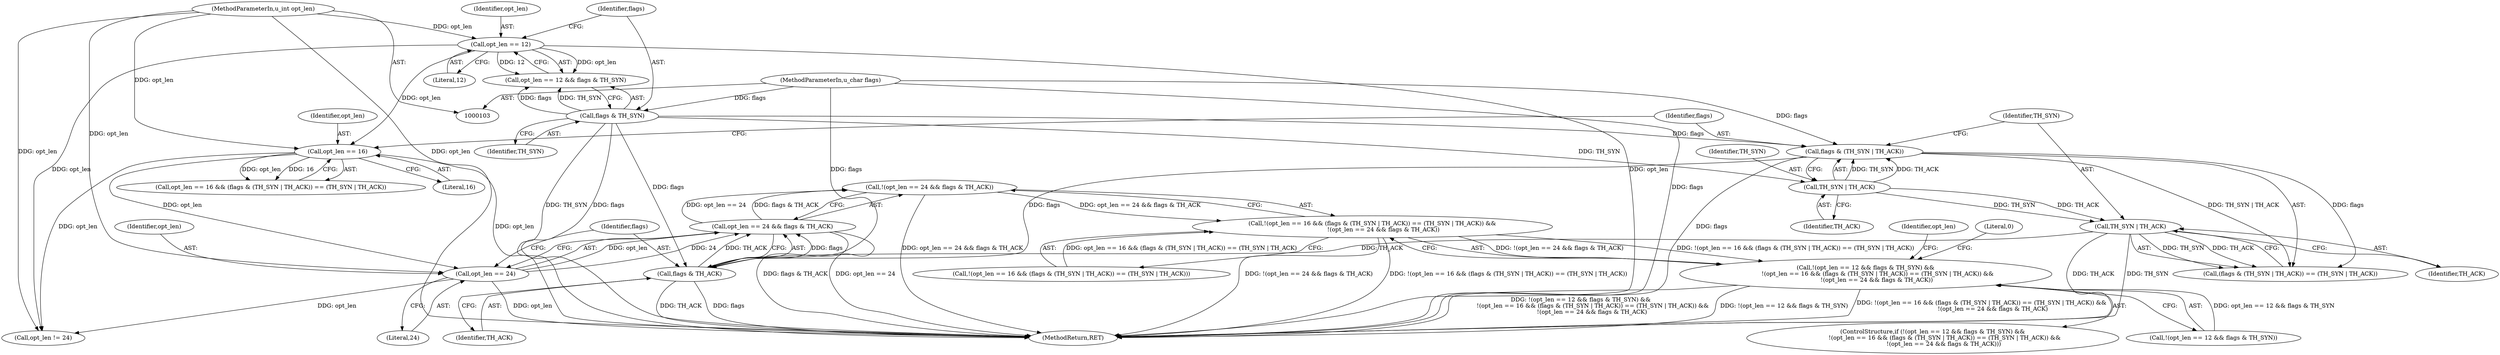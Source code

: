 digraph "1_tcpdump_4c3aee4bb0294c232d56b6d34e9eeb74f630fe8c_2@del" {
"1000140" [label="(Call,!(opt_len == 24 && flags & TH_ACK))"];
"1000141" [label="(Call,opt_len == 24 && flags & TH_ACK)"];
"1000142" [label="(Call,opt_len == 24)"];
"1000128" [label="(Call,opt_len == 16)"];
"1000119" [label="(Call,opt_len == 12)"];
"1000106" [label="(MethodParameterIn,u_int opt_len)"];
"1000145" [label="(Call,flags & TH_ACK)"];
"1000122" [label="(Call,flags & TH_SYN)"];
"1000107" [label="(MethodParameterIn,u_char flags)"];
"1000132" [label="(Call,flags & (TH_SYN | TH_ACK))"];
"1000134" [label="(Call,TH_SYN | TH_ACK)"];
"1000137" [label="(Call,TH_SYN | TH_ACK)"];
"1000125" [label="(Call,!(opt_len == 16 && (flags & (TH_SYN | TH_ACK)) == (TH_SYN | TH_ACK)) &&\n            !(opt_len == 24 && flags & TH_ACK))"];
"1000116" [label="(Call,!(opt_len == 12 && flags & TH_SYN) &&\n             !(opt_len == 16 && (flags & (TH_SYN | TH_ACK)) == (TH_SYN | TH_ACK)) &&\n            !(opt_len == 24 && flags & TH_ACK))"];
"1000107" [label="(MethodParameterIn,u_char flags)"];
"1000122" [label="(Call,flags & TH_SYN)"];
"1000143" [label="(Identifier,opt_len)"];
"1000136" [label="(Identifier,TH_ACK)"];
"1000121" [label="(Literal,12)"];
"1000127" [label="(Call,opt_len == 16 && (flags & (TH_SYN | TH_ACK)) == (TH_SYN | TH_ACK))"];
"1000147" [label="(Identifier,TH_ACK)"];
"1000138" [label="(Identifier,TH_SYN)"];
"1000135" [label="(Identifier,TH_SYN)"];
"1000151" [label="(Call,opt_len != 24)"];
"1000146" [label="(Identifier,flags)"];
"1000134" [label="(Call,TH_SYN | TH_ACK)"];
"1000144" [label="(Literal,24)"];
"1000145" [label="(Call,flags & TH_ACK)"];
"1000152" [label="(Identifier,opt_len)"];
"1000133" [label="(Identifier,flags)"];
"1000131" [label="(Call,(flags & (TH_SYN | TH_ACK)) == (TH_SYN | TH_ACK))"];
"1000141" [label="(Call,opt_len == 24 && flags & TH_ACK)"];
"1000119" [label="(Call,opt_len == 12)"];
"1000265" [label="(MethodReturn,RET)"];
"1000139" [label="(Identifier,TH_ACK)"];
"1000117" [label="(Call,!(opt_len == 12 && flags & TH_SYN))"];
"1000129" [label="(Identifier,opt_len)"];
"1000132" [label="(Call,flags & (TH_SYN | TH_ACK))"];
"1000120" [label="(Identifier,opt_len)"];
"1000142" [label="(Call,opt_len == 24)"];
"1000123" [label="(Identifier,flags)"];
"1000118" [label="(Call,opt_len == 12 && flags & TH_SYN)"];
"1000140" [label="(Call,!(opt_len == 24 && flags & TH_ACK))"];
"1000126" [label="(Call,!(opt_len == 16 && (flags & (TH_SYN | TH_ACK)) == (TH_SYN | TH_ACK)))"];
"1000137" [label="(Call,TH_SYN | TH_ACK)"];
"1000130" [label="(Literal,16)"];
"1000125" [label="(Call,!(opt_len == 16 && (flags & (TH_SYN | TH_ACK)) == (TH_SYN | TH_ACK)) &&\n            !(opt_len == 24 && flags & TH_ACK))"];
"1000106" [label="(MethodParameterIn,u_int opt_len)"];
"1000124" [label="(Identifier,TH_SYN)"];
"1000128" [label="(Call,opt_len == 16)"];
"1000149" [label="(Literal,0)"];
"1000115" [label="(ControlStructure,if (!(opt_len == 12 && flags & TH_SYN) &&\n             !(opt_len == 16 && (flags & (TH_SYN | TH_ACK)) == (TH_SYN | TH_ACK)) &&\n            !(opt_len == 24 && flags & TH_ACK)))"];
"1000116" [label="(Call,!(opt_len == 12 && flags & TH_SYN) &&\n             !(opt_len == 16 && (flags & (TH_SYN | TH_ACK)) == (TH_SYN | TH_ACK)) &&\n            !(opt_len == 24 && flags & TH_ACK))"];
"1000140" -> "1000125"  [label="AST: "];
"1000140" -> "1000141"  [label="CFG: "];
"1000141" -> "1000140"  [label="AST: "];
"1000125" -> "1000140"  [label="CFG: "];
"1000140" -> "1000265"  [label="DDG: opt_len == 24 && flags & TH_ACK"];
"1000140" -> "1000125"  [label="DDG: opt_len == 24 && flags & TH_ACK"];
"1000141" -> "1000140"  [label="DDG: opt_len == 24"];
"1000141" -> "1000140"  [label="DDG: flags & TH_ACK"];
"1000141" -> "1000142"  [label="CFG: "];
"1000141" -> "1000145"  [label="CFG: "];
"1000142" -> "1000141"  [label="AST: "];
"1000145" -> "1000141"  [label="AST: "];
"1000141" -> "1000265"  [label="DDG: opt_len == 24"];
"1000141" -> "1000265"  [label="DDG: flags & TH_ACK"];
"1000142" -> "1000141"  [label="DDG: opt_len"];
"1000142" -> "1000141"  [label="DDG: 24"];
"1000145" -> "1000141"  [label="DDG: flags"];
"1000145" -> "1000141"  [label="DDG: TH_ACK"];
"1000142" -> "1000144"  [label="CFG: "];
"1000143" -> "1000142"  [label="AST: "];
"1000144" -> "1000142"  [label="AST: "];
"1000146" -> "1000142"  [label="CFG: "];
"1000142" -> "1000265"  [label="DDG: opt_len"];
"1000128" -> "1000142"  [label="DDG: opt_len"];
"1000106" -> "1000142"  [label="DDG: opt_len"];
"1000142" -> "1000151"  [label="DDG: opt_len"];
"1000128" -> "1000127"  [label="AST: "];
"1000128" -> "1000130"  [label="CFG: "];
"1000129" -> "1000128"  [label="AST: "];
"1000130" -> "1000128"  [label="AST: "];
"1000133" -> "1000128"  [label="CFG: "];
"1000127" -> "1000128"  [label="CFG: "];
"1000128" -> "1000265"  [label="DDG: opt_len"];
"1000128" -> "1000127"  [label="DDG: opt_len"];
"1000128" -> "1000127"  [label="DDG: 16"];
"1000119" -> "1000128"  [label="DDG: opt_len"];
"1000106" -> "1000128"  [label="DDG: opt_len"];
"1000128" -> "1000151"  [label="DDG: opt_len"];
"1000119" -> "1000118"  [label="AST: "];
"1000119" -> "1000121"  [label="CFG: "];
"1000120" -> "1000119"  [label="AST: "];
"1000121" -> "1000119"  [label="AST: "];
"1000123" -> "1000119"  [label="CFG: "];
"1000118" -> "1000119"  [label="CFG: "];
"1000119" -> "1000265"  [label="DDG: opt_len"];
"1000119" -> "1000118"  [label="DDG: opt_len"];
"1000119" -> "1000118"  [label="DDG: 12"];
"1000106" -> "1000119"  [label="DDG: opt_len"];
"1000119" -> "1000151"  [label="DDG: opt_len"];
"1000106" -> "1000103"  [label="AST: "];
"1000106" -> "1000265"  [label="DDG: opt_len"];
"1000106" -> "1000151"  [label="DDG: opt_len"];
"1000145" -> "1000147"  [label="CFG: "];
"1000146" -> "1000145"  [label="AST: "];
"1000147" -> "1000145"  [label="AST: "];
"1000145" -> "1000265"  [label="DDG: flags"];
"1000145" -> "1000265"  [label="DDG: TH_ACK"];
"1000122" -> "1000145"  [label="DDG: flags"];
"1000132" -> "1000145"  [label="DDG: flags"];
"1000107" -> "1000145"  [label="DDG: flags"];
"1000137" -> "1000145"  [label="DDG: TH_ACK"];
"1000122" -> "1000118"  [label="AST: "];
"1000122" -> "1000124"  [label="CFG: "];
"1000123" -> "1000122"  [label="AST: "];
"1000124" -> "1000122"  [label="AST: "];
"1000118" -> "1000122"  [label="CFG: "];
"1000122" -> "1000265"  [label="DDG: flags"];
"1000122" -> "1000265"  [label="DDG: TH_SYN"];
"1000122" -> "1000118"  [label="DDG: flags"];
"1000122" -> "1000118"  [label="DDG: TH_SYN"];
"1000107" -> "1000122"  [label="DDG: flags"];
"1000122" -> "1000132"  [label="DDG: flags"];
"1000122" -> "1000134"  [label="DDG: TH_SYN"];
"1000107" -> "1000103"  [label="AST: "];
"1000107" -> "1000265"  [label="DDG: flags"];
"1000107" -> "1000132"  [label="DDG: flags"];
"1000132" -> "1000131"  [label="AST: "];
"1000132" -> "1000134"  [label="CFG: "];
"1000133" -> "1000132"  [label="AST: "];
"1000134" -> "1000132"  [label="AST: "];
"1000138" -> "1000132"  [label="CFG: "];
"1000132" -> "1000265"  [label="DDG: flags"];
"1000132" -> "1000131"  [label="DDG: flags"];
"1000132" -> "1000131"  [label="DDG: TH_SYN | TH_ACK"];
"1000134" -> "1000132"  [label="DDG: TH_SYN"];
"1000134" -> "1000132"  [label="DDG: TH_ACK"];
"1000134" -> "1000136"  [label="CFG: "];
"1000135" -> "1000134"  [label="AST: "];
"1000136" -> "1000134"  [label="AST: "];
"1000134" -> "1000137"  [label="DDG: TH_SYN"];
"1000134" -> "1000137"  [label="DDG: TH_ACK"];
"1000137" -> "1000131"  [label="AST: "];
"1000137" -> "1000139"  [label="CFG: "];
"1000138" -> "1000137"  [label="AST: "];
"1000139" -> "1000137"  [label="AST: "];
"1000131" -> "1000137"  [label="CFG: "];
"1000137" -> "1000265"  [label="DDG: TH_ACK"];
"1000137" -> "1000265"  [label="DDG: TH_SYN"];
"1000137" -> "1000131"  [label="DDG: TH_SYN"];
"1000137" -> "1000131"  [label="DDG: TH_ACK"];
"1000125" -> "1000116"  [label="AST: "];
"1000125" -> "1000126"  [label="CFG: "];
"1000126" -> "1000125"  [label="AST: "];
"1000116" -> "1000125"  [label="CFG: "];
"1000125" -> "1000265"  [label="DDG: !(opt_len == 16 && (flags & (TH_SYN | TH_ACK)) == (TH_SYN | TH_ACK))"];
"1000125" -> "1000265"  [label="DDG: !(opt_len == 24 && flags & TH_ACK)"];
"1000125" -> "1000116"  [label="DDG: !(opt_len == 16 && (flags & (TH_SYN | TH_ACK)) == (TH_SYN | TH_ACK))"];
"1000125" -> "1000116"  [label="DDG: !(opt_len == 24 && flags & TH_ACK)"];
"1000126" -> "1000125"  [label="DDG: opt_len == 16 && (flags & (TH_SYN | TH_ACK)) == (TH_SYN | TH_ACK)"];
"1000116" -> "1000115"  [label="AST: "];
"1000116" -> "1000117"  [label="CFG: "];
"1000117" -> "1000116"  [label="AST: "];
"1000149" -> "1000116"  [label="CFG: "];
"1000152" -> "1000116"  [label="CFG: "];
"1000116" -> "1000265"  [label="DDG: !(opt_len == 12 && flags & TH_SYN)"];
"1000116" -> "1000265"  [label="DDG: !(opt_len == 16 && (flags & (TH_SYN | TH_ACK)) == (TH_SYN | TH_ACK)) &&\n            !(opt_len == 24 && flags & TH_ACK)"];
"1000116" -> "1000265"  [label="DDG: !(opt_len == 12 && flags & TH_SYN) &&\n             !(opt_len == 16 && (flags & (TH_SYN | TH_ACK)) == (TH_SYN | TH_ACK)) &&\n            !(opt_len == 24 && flags & TH_ACK)"];
"1000117" -> "1000116"  [label="DDG: opt_len == 12 && flags & TH_SYN"];
}
